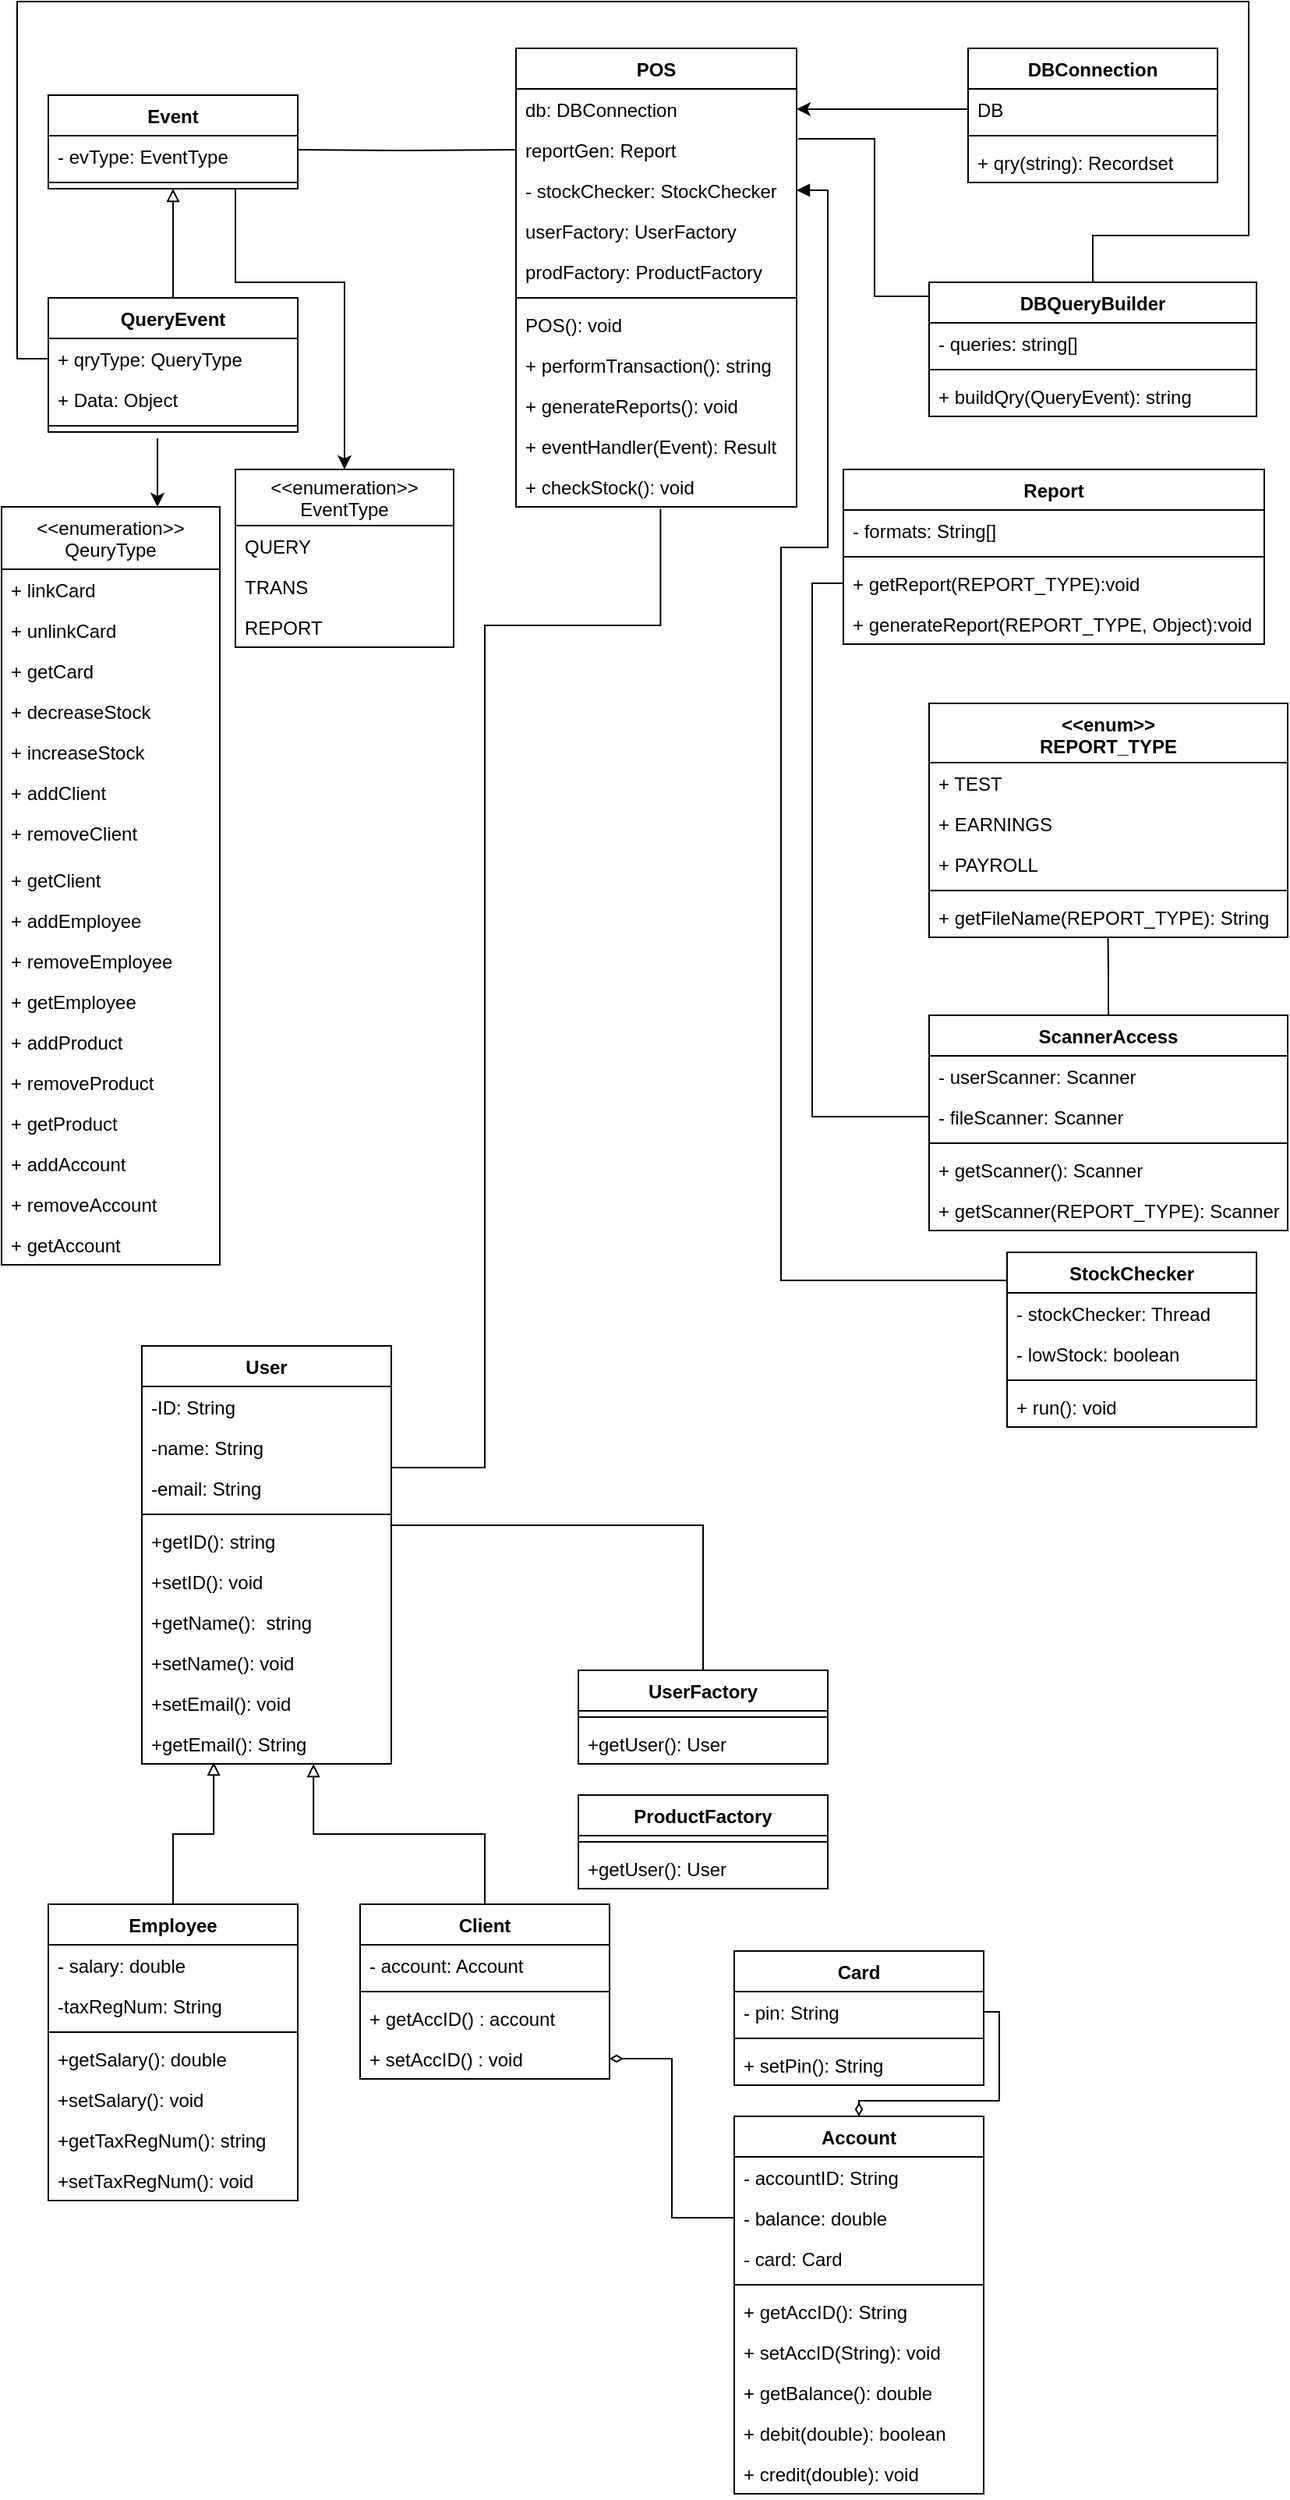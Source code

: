 <mxfile version="14.0.1" type="github">
  <diagram id="GBksMlAY-5Secn5gzqi4" name="Page-1">
    <mxGraphModel dx="1483" dy="829" grid="1" gridSize="10" guides="1" tooltips="1" connect="1" arrows="1" fold="1" page="1" pageScale="1" pageWidth="850" pageHeight="1100" math="0" shadow="0">
      <root>
        <mxCell id="0" />
        <mxCell id="1" parent="0" />
        <mxCell id="dragoRIg23J_lze7mhCq-1" value="DBQueryBuilder" style="swimlane;fontStyle=1;align=center;verticalAlign=top;childLayout=stackLayout;horizontal=1;startSize=26;horizontalStack=0;resizeParent=1;resizeParentMax=0;resizeLast=0;collapsible=1;marginBottom=0;" parent="1" vertex="1">
          <mxGeometry x="615" y="190" width="210" height="86" as="geometry" />
        </mxCell>
        <mxCell id="dragoRIg23J_lze7mhCq-55" value="- queries: string[]" style="text;strokeColor=none;fillColor=none;align=left;verticalAlign=top;spacingLeft=4;spacingRight=4;overflow=hidden;rotatable=0;points=[[0,0.5],[1,0.5]];portConstraint=eastwest;" parent="dragoRIg23J_lze7mhCq-1" vertex="1">
          <mxGeometry y="26" width="210" height="26" as="geometry" />
        </mxCell>
        <mxCell id="dragoRIg23J_lze7mhCq-3" value="" style="line;strokeWidth=1;fillColor=none;align=left;verticalAlign=middle;spacingTop=-1;spacingLeft=3;spacingRight=3;rotatable=0;labelPosition=right;points=[];portConstraint=eastwest;" parent="dragoRIg23J_lze7mhCq-1" vertex="1">
          <mxGeometry y="52" width="210" height="8" as="geometry" />
        </mxCell>
        <mxCell id="dragoRIg23J_lze7mhCq-80" value="+ buildQry(QueryEvent): string" style="text;strokeColor=none;fillColor=none;align=left;verticalAlign=top;spacingLeft=4;spacingRight=4;overflow=hidden;rotatable=0;points=[[0,0.5],[1,0.5]];portConstraint=eastwest;" parent="dragoRIg23J_lze7mhCq-1" vertex="1">
          <mxGeometry y="60" width="210" height="26" as="geometry" />
        </mxCell>
        <mxCell id="dragoRIg23J_lze7mhCq-5" value="Report" style="swimlane;fontStyle=1;align=center;verticalAlign=top;childLayout=stackLayout;horizontal=1;startSize=26;horizontalStack=0;resizeParent=1;resizeParentMax=0;resizeLast=0;collapsible=1;marginBottom=0;" parent="1" vertex="1">
          <mxGeometry x="560" y="310" width="270" height="112" as="geometry" />
        </mxCell>
        <mxCell id="dragoRIg23J_lze7mhCq-6" value="- formats: String[]" style="text;strokeColor=none;fillColor=none;align=left;verticalAlign=top;spacingLeft=4;spacingRight=4;overflow=hidden;rotatable=0;points=[[0,0.5],[1,0.5]];portConstraint=eastwest;" parent="dragoRIg23J_lze7mhCq-5" vertex="1">
          <mxGeometry y="26" width="270" height="26" as="geometry" />
        </mxCell>
        <mxCell id="dragoRIg23J_lze7mhCq-7" value="" style="line;strokeWidth=1;fillColor=none;align=left;verticalAlign=middle;spacingTop=-1;spacingLeft=3;spacingRight=3;rotatable=0;labelPosition=right;points=[];portConstraint=eastwest;" parent="dragoRIg23J_lze7mhCq-5" vertex="1">
          <mxGeometry y="52" width="270" height="8" as="geometry" />
        </mxCell>
        <mxCell id="dragoRIg23J_lze7mhCq-8" value="+ getReport(REPORT_TYPE):void" style="text;strokeColor=none;fillColor=none;align=left;verticalAlign=top;spacingLeft=4;spacingRight=4;overflow=hidden;rotatable=0;points=[[0,0.5],[1,0.5]];portConstraint=eastwest;" parent="dragoRIg23J_lze7mhCq-5" vertex="1">
          <mxGeometry y="60" width="270" height="26" as="geometry" />
        </mxCell>
        <mxCell id="9s3IBS7rGFSOGp9Zt8I4-6" value="+ generateReport(REPORT_TYPE, Object):void " style="text;strokeColor=none;fillColor=none;align=left;verticalAlign=top;spacingLeft=4;spacingRight=4;overflow=hidden;rotatable=0;points=[[0,0.5],[1,0.5]];portConstraint=eastwest;" parent="dragoRIg23J_lze7mhCq-5" vertex="1">
          <mxGeometry y="86" width="270" height="26" as="geometry" />
        </mxCell>
        <mxCell id="dragoRIg23J_lze7mhCq-9" value="POS" style="swimlane;fontStyle=1;align=center;verticalAlign=top;childLayout=stackLayout;horizontal=1;startSize=26;horizontalStack=0;resizeParent=1;resizeParentMax=0;resizeLast=0;collapsible=1;marginBottom=0;" parent="1" vertex="1">
          <mxGeometry x="350" y="40" width="180" height="294" as="geometry" />
        </mxCell>
        <mxCell id="dragoRIg23J_lze7mhCq-2" value="db: DBConnection" style="text;strokeColor=none;fillColor=none;align=left;verticalAlign=top;spacingLeft=4;spacingRight=4;overflow=hidden;rotatable=0;points=[[0,0.5],[1,0.5]];portConstraint=eastwest;" parent="dragoRIg23J_lze7mhCq-9" vertex="1">
          <mxGeometry y="26" width="180" height="26" as="geometry" />
        </mxCell>
        <mxCell id="dragoRIg23J_lze7mhCq-25" value="reportGen: Report" style="text;strokeColor=none;fillColor=none;align=left;verticalAlign=top;spacingLeft=4;spacingRight=4;overflow=hidden;rotatable=0;points=[[0,0.5],[1,0.5]];portConstraint=eastwest;" parent="dragoRIg23J_lze7mhCq-9" vertex="1">
          <mxGeometry y="52" width="180" height="26" as="geometry" />
        </mxCell>
        <mxCell id="dragoRIg23J_lze7mhCq-24" value="- stockChecker: StockChecker" style="text;strokeColor=none;fillColor=none;align=left;verticalAlign=top;spacingLeft=4;spacingRight=4;overflow=hidden;rotatable=0;points=[[0,0.5],[1,0.5]];portConstraint=eastwest;" parent="dragoRIg23J_lze7mhCq-9" vertex="1">
          <mxGeometry y="78" width="180" height="26" as="geometry" />
        </mxCell>
        <mxCell id="dragoRIg23J_lze7mhCq-29" value="userFactory: UserFactory" style="text;strokeColor=none;fillColor=none;align=left;verticalAlign=top;spacingLeft=4;spacingRight=4;overflow=hidden;rotatable=0;points=[[0,0.5],[1,0.5]];portConstraint=eastwest;" parent="dragoRIg23J_lze7mhCq-9" vertex="1">
          <mxGeometry y="104" width="180" height="26" as="geometry" />
        </mxCell>
        <mxCell id="dragoRIg23J_lze7mhCq-30" value="prodFactory: ProductFactory" style="text;strokeColor=none;fillColor=none;align=left;verticalAlign=top;spacingLeft=4;spacingRight=4;overflow=hidden;rotatable=0;points=[[0,0.5],[1,0.5]];portConstraint=eastwest;" parent="dragoRIg23J_lze7mhCq-9" vertex="1">
          <mxGeometry y="130" width="180" height="26" as="geometry" />
        </mxCell>
        <mxCell id="dragoRIg23J_lze7mhCq-11" value="" style="line;strokeWidth=1;fillColor=none;align=left;verticalAlign=middle;spacingTop=-1;spacingLeft=3;spacingRight=3;rotatable=0;labelPosition=right;points=[];portConstraint=eastwest;" parent="dragoRIg23J_lze7mhCq-9" vertex="1">
          <mxGeometry y="156" width="180" height="8" as="geometry" />
        </mxCell>
        <mxCell id="dragoRIg23J_lze7mhCq-4" value="POS(): void" style="text;strokeColor=none;fillColor=none;align=left;verticalAlign=top;spacingLeft=4;spacingRight=4;overflow=hidden;rotatable=0;points=[[0,0.5],[1,0.5]];portConstraint=eastwest;" parent="dragoRIg23J_lze7mhCq-9" vertex="1">
          <mxGeometry y="164" width="180" height="26" as="geometry" />
        </mxCell>
        <mxCell id="dragoRIg23J_lze7mhCq-45" value="+ performTransaction(): string" style="text;strokeColor=none;fillColor=none;align=left;verticalAlign=top;spacingLeft=4;spacingRight=4;overflow=hidden;rotatable=0;points=[[0,0.5],[1,0.5]];portConstraint=eastwest;" parent="dragoRIg23J_lze7mhCq-9" vertex="1">
          <mxGeometry y="190" width="180" height="26" as="geometry" />
        </mxCell>
        <mxCell id="dragoRIg23J_lze7mhCq-28" value="+ generateReports(): void" style="text;strokeColor=none;fillColor=none;align=left;verticalAlign=top;spacingLeft=4;spacingRight=4;overflow=hidden;rotatable=0;points=[[0,0.5],[1,0.5]];portConstraint=eastwest;" parent="dragoRIg23J_lze7mhCq-9" vertex="1">
          <mxGeometry y="216" width="180" height="26" as="geometry" />
        </mxCell>
        <mxCell id="dragoRIg23J_lze7mhCq-12" value="+ eventHandler(Event): Result" style="text;strokeColor=none;fillColor=none;align=left;verticalAlign=top;spacingLeft=4;spacingRight=4;overflow=hidden;rotatable=0;points=[[0,0.5],[1,0.5]];portConstraint=eastwest;" parent="dragoRIg23J_lze7mhCq-9" vertex="1">
          <mxGeometry y="242" width="180" height="26" as="geometry" />
        </mxCell>
        <mxCell id="dragoRIg23J_lze7mhCq-31" value="+ checkStock(): void" style="text;strokeColor=none;fillColor=none;align=left;verticalAlign=top;spacingLeft=4;spacingRight=4;overflow=hidden;rotatable=0;points=[[0,0.5],[1,0.5]];portConstraint=eastwest;" parent="dragoRIg23J_lze7mhCq-9" vertex="1">
          <mxGeometry y="268" width="180" height="26" as="geometry" />
        </mxCell>
        <mxCell id="dragoRIg23J_lze7mhCq-13" value="DBConnection" style="swimlane;fontStyle=1;align=center;verticalAlign=top;childLayout=stackLayout;horizontal=1;startSize=26;horizontalStack=0;resizeParent=1;resizeParentMax=0;resizeLast=0;collapsible=1;marginBottom=0;" parent="1" vertex="1">
          <mxGeometry x="640" y="40" width="160" height="86" as="geometry" />
        </mxCell>
        <mxCell id="dragoRIg23J_lze7mhCq-14" value="DB" style="text;strokeColor=none;fillColor=none;align=left;verticalAlign=top;spacingLeft=4;spacingRight=4;overflow=hidden;rotatable=0;points=[[0,0.5],[1,0.5]];portConstraint=eastwest;" parent="dragoRIg23J_lze7mhCq-13" vertex="1">
          <mxGeometry y="26" width="160" height="26" as="geometry" />
        </mxCell>
        <mxCell id="dragoRIg23J_lze7mhCq-15" value="" style="line;strokeWidth=1;fillColor=none;align=left;verticalAlign=middle;spacingTop=-1;spacingLeft=3;spacingRight=3;rotatable=0;labelPosition=right;points=[];portConstraint=eastwest;" parent="dragoRIg23J_lze7mhCq-13" vertex="1">
          <mxGeometry y="52" width="160" height="8" as="geometry" />
        </mxCell>
        <mxCell id="dragoRIg23J_lze7mhCq-16" value="+ qry(string): Recordset" style="text;strokeColor=none;fillColor=none;align=left;verticalAlign=top;spacingLeft=4;spacingRight=4;overflow=hidden;rotatable=0;points=[[0,0.5],[1,0.5]];portConstraint=eastwest;" parent="dragoRIg23J_lze7mhCq-13" vertex="1">
          <mxGeometry y="60" width="160" height="26" as="geometry" />
        </mxCell>
        <mxCell id="dragoRIg23J_lze7mhCq-17" value="Event" style="swimlane;fontStyle=1;align=center;verticalAlign=top;childLayout=stackLayout;horizontal=1;startSize=26;horizontalStack=0;resizeParent=1;resizeParentMax=0;resizeLast=0;collapsible=1;marginBottom=0;" parent="1" vertex="1">
          <mxGeometry x="50" y="70" width="160" height="60" as="geometry" />
        </mxCell>
        <mxCell id="dragoRIg23J_lze7mhCq-18" value="- evType: EventType" style="text;strokeColor=none;fillColor=none;align=left;verticalAlign=top;spacingLeft=4;spacingRight=4;overflow=hidden;rotatable=0;points=[[0,0.5],[1,0.5]];portConstraint=eastwest;" parent="dragoRIg23J_lze7mhCq-17" vertex="1">
          <mxGeometry y="26" width="160" height="26" as="geometry" />
        </mxCell>
        <mxCell id="dragoRIg23J_lze7mhCq-19" value="" style="line;strokeWidth=1;fillColor=none;align=left;verticalAlign=middle;spacingTop=-1;spacingLeft=3;spacingRight=3;rotatable=0;labelPosition=right;points=[];portConstraint=eastwest;" parent="dragoRIg23J_lze7mhCq-17" vertex="1">
          <mxGeometry y="52" width="160" height="8" as="geometry" />
        </mxCell>
        <mxCell id="eRvYZEUhDGCyaUxl-HWQ-7" style="edgeStyle=orthogonalEdgeStyle;rounded=0;orthogonalLoop=1;jettySize=auto;html=1;exitX=0.5;exitY=0;exitDx=0;exitDy=0;endArrow=none;endFill=0;startArrow=classic;startFill=1;" parent="1" edge="1">
          <mxGeometry relative="1" as="geometry">
            <mxPoint x="120" y="290" as="targetPoint" />
            <mxPoint x="120.0" y="334" as="sourcePoint" />
          </mxGeometry>
        </mxCell>
        <mxCell id="dragoRIg23J_lze7mhCq-60" value="&lt;&lt;enumeration&gt;&gt;&#xa;QeuryType" style="swimlane;fontStyle=0;childLayout=stackLayout;horizontal=1;startSize=40;fillColor=none;horizontalStack=0;resizeParent=1;resizeParentMax=0;resizeLast=0;collapsible=1;marginBottom=0;" parent="1" vertex="1">
          <mxGeometry x="20" y="334" width="140" height="486" as="geometry" />
        </mxCell>
        <mxCell id="dragoRIg23J_lze7mhCq-42" value="+ linkCard" style="text;strokeColor=none;fillColor=none;align=left;verticalAlign=top;spacingLeft=4;spacingRight=4;overflow=hidden;rotatable=0;points=[[0,0.5],[1,0.5]];portConstraint=eastwest;" parent="dragoRIg23J_lze7mhCq-60" vertex="1">
          <mxGeometry y="40" width="140" height="26" as="geometry" />
        </mxCell>
        <mxCell id="dragoRIg23J_lze7mhCq-43" value="+ unlinkCard" style="text;strokeColor=none;fillColor=none;align=left;verticalAlign=top;spacingLeft=4;spacingRight=4;overflow=hidden;rotatable=0;points=[[0,0.5],[1,0.5]];portConstraint=eastwest;" parent="dragoRIg23J_lze7mhCq-60" vertex="1">
          <mxGeometry y="66" width="140" height="26" as="geometry" />
        </mxCell>
        <mxCell id="dragoRIg23J_lze7mhCq-44" value="+ getCard" style="text;strokeColor=none;fillColor=none;align=left;verticalAlign=top;spacingLeft=4;spacingRight=4;overflow=hidden;rotatable=0;points=[[0,0.5],[1,0.5]];portConstraint=eastwest;" parent="dragoRIg23J_lze7mhCq-60" vertex="1">
          <mxGeometry y="92" width="140" height="26" as="geometry" />
        </mxCell>
        <mxCell id="dragoRIg23J_lze7mhCq-46" value="+ decreaseStock" style="text;strokeColor=none;fillColor=none;align=left;verticalAlign=top;spacingLeft=4;spacingRight=4;overflow=hidden;rotatable=0;points=[[0,0.5],[1,0.5]];portConstraint=eastwest;" parent="dragoRIg23J_lze7mhCq-60" vertex="1">
          <mxGeometry y="118" width="140" height="26" as="geometry" />
        </mxCell>
        <mxCell id="dragoRIg23J_lze7mhCq-47" value="+ increaseStock" style="text;strokeColor=none;fillColor=none;align=left;verticalAlign=top;spacingLeft=4;spacingRight=4;overflow=hidden;rotatable=0;points=[[0,0.5],[1,0.5]];portConstraint=eastwest;" parent="dragoRIg23J_lze7mhCq-60" vertex="1">
          <mxGeometry y="144" width="140" height="26" as="geometry" />
        </mxCell>
        <mxCell id="dragoRIg23J_lze7mhCq-26" value="+ addClient" style="text;strokeColor=none;fillColor=none;align=left;verticalAlign=top;spacingLeft=4;spacingRight=4;overflow=hidden;rotatable=0;points=[[0,0.5],[1,0.5]];portConstraint=eastwest;" parent="dragoRIg23J_lze7mhCq-60" vertex="1">
          <mxGeometry y="170" width="140" height="26" as="geometry" />
        </mxCell>
        <mxCell id="dragoRIg23J_lze7mhCq-27" value="+ removeClient" style="text;strokeColor=none;fillColor=none;align=left;verticalAlign=top;spacingLeft=4;spacingRight=4;overflow=hidden;rotatable=0;points=[[0,0.5],[1,0.5]];portConstraint=eastwest;" parent="dragoRIg23J_lze7mhCq-60" vertex="1">
          <mxGeometry y="196" width="140" height="30" as="geometry" />
        </mxCell>
        <mxCell id="dragoRIg23J_lze7mhCq-33" value="+ getClient" style="text;strokeColor=none;fillColor=none;align=left;verticalAlign=top;spacingLeft=4;spacingRight=4;overflow=hidden;rotatable=0;points=[[0,0.5],[1,0.5]];portConstraint=eastwest;" parent="dragoRIg23J_lze7mhCq-60" vertex="1">
          <mxGeometry y="226" width="140" height="26" as="geometry" />
        </mxCell>
        <mxCell id="dragoRIg23J_lze7mhCq-32" value="+ addEmployee" style="text;strokeColor=none;fillColor=none;align=left;verticalAlign=top;spacingLeft=4;spacingRight=4;overflow=hidden;rotatable=0;points=[[0,0.5],[1,0.5]];portConstraint=eastwest;" parent="dragoRIg23J_lze7mhCq-60" vertex="1">
          <mxGeometry y="252" width="140" height="26" as="geometry" />
        </mxCell>
        <mxCell id="dragoRIg23J_lze7mhCq-34" value="+ removeEmployee" style="text;strokeColor=none;fillColor=none;align=left;verticalAlign=top;spacingLeft=4;spacingRight=4;overflow=hidden;rotatable=0;points=[[0,0.5],[1,0.5]];portConstraint=eastwest;" parent="dragoRIg23J_lze7mhCq-60" vertex="1">
          <mxGeometry y="278" width="140" height="26" as="geometry" />
        </mxCell>
        <mxCell id="dragoRIg23J_lze7mhCq-35" value="+ getEmployee" style="text;strokeColor=none;fillColor=none;align=left;verticalAlign=top;spacingLeft=4;spacingRight=4;overflow=hidden;rotatable=0;points=[[0,0.5],[1,0.5]];portConstraint=eastwest;" parent="dragoRIg23J_lze7mhCq-60" vertex="1">
          <mxGeometry y="304" width="140" height="26" as="geometry" />
        </mxCell>
        <mxCell id="dragoRIg23J_lze7mhCq-38" value="+ addProduct" style="text;strokeColor=none;fillColor=none;align=left;verticalAlign=top;spacingLeft=4;spacingRight=4;overflow=hidden;rotatable=0;points=[[0,0.5],[1,0.5]];portConstraint=eastwest;" parent="dragoRIg23J_lze7mhCq-60" vertex="1">
          <mxGeometry y="330" width="140" height="26" as="geometry" />
        </mxCell>
        <mxCell id="dragoRIg23J_lze7mhCq-36" value="+ removeProduct" style="text;strokeColor=none;fillColor=none;align=left;verticalAlign=top;spacingLeft=4;spacingRight=4;overflow=hidden;rotatable=0;points=[[0,0.5],[1,0.5]];portConstraint=eastwest;" parent="dragoRIg23J_lze7mhCq-60" vertex="1">
          <mxGeometry y="356" width="140" height="26" as="geometry" />
        </mxCell>
        <mxCell id="dragoRIg23J_lze7mhCq-37" value="+ getProduct" style="text;strokeColor=none;fillColor=none;align=left;verticalAlign=top;spacingLeft=4;spacingRight=4;overflow=hidden;rotatable=0;points=[[0,0.5],[1,0.5]];portConstraint=eastwest;" parent="dragoRIg23J_lze7mhCq-60" vertex="1">
          <mxGeometry y="382" width="140" height="26" as="geometry" />
        </mxCell>
        <mxCell id="dragoRIg23J_lze7mhCq-39" value="+ addAccount" style="text;strokeColor=none;fillColor=none;align=left;verticalAlign=top;spacingLeft=4;spacingRight=4;overflow=hidden;rotatable=0;points=[[0,0.5],[1,0.5]];portConstraint=eastwest;" parent="dragoRIg23J_lze7mhCq-60" vertex="1">
          <mxGeometry y="408" width="140" height="26" as="geometry" />
        </mxCell>
        <mxCell id="dragoRIg23J_lze7mhCq-40" value="+ removeAccount" style="text;strokeColor=none;fillColor=none;align=left;verticalAlign=top;spacingLeft=4;spacingRight=4;overflow=hidden;rotatable=0;points=[[0,0.5],[1,0.5]];portConstraint=eastwest;" parent="dragoRIg23J_lze7mhCq-60" vertex="1">
          <mxGeometry y="434" width="140" height="26" as="geometry" />
        </mxCell>
        <mxCell id="dragoRIg23J_lze7mhCq-41" value="+ getAccount" style="text;strokeColor=none;fillColor=none;align=left;verticalAlign=top;spacingLeft=4;spacingRight=4;overflow=hidden;rotatable=0;points=[[0,0.5],[1,0.5]];portConstraint=eastwest;" parent="dragoRIg23J_lze7mhCq-60" vertex="1">
          <mxGeometry y="460" width="140" height="26" as="geometry" />
        </mxCell>
        <mxCell id="eRvYZEUhDGCyaUxl-HWQ-6" style="edgeStyle=orthogonalEdgeStyle;rounded=0;orthogonalLoop=1;jettySize=auto;html=1;exitX=0.5;exitY=0;exitDx=0;exitDy=0;entryX=0.75;entryY=1;entryDx=0;entryDy=0;endArrow=none;endFill=0;startArrow=classic;startFill=1;" parent="1" source="dragoRIg23J_lze7mhCq-64" target="dragoRIg23J_lze7mhCq-17" edge="1">
          <mxGeometry relative="1" as="geometry">
            <Array as="points">
              <mxPoint x="240" y="190" />
              <mxPoint x="170" y="190" />
            </Array>
          </mxGeometry>
        </mxCell>
        <mxCell id="dragoRIg23J_lze7mhCq-64" value="&lt;&lt;enumeration&gt;&gt;&#xa;EventType" style="swimlane;fontStyle=0;childLayout=stackLayout;horizontal=1;startSize=36;fillColor=none;horizontalStack=0;resizeParent=1;resizeParentMax=0;resizeLast=0;collapsible=1;marginBottom=0;" parent="1" vertex="1">
          <mxGeometry x="170" y="310" width="140" height="114" as="geometry" />
        </mxCell>
        <mxCell id="dragoRIg23J_lze7mhCq-65" value="QUERY" style="text;strokeColor=none;fillColor=none;align=left;verticalAlign=top;spacingLeft=4;spacingRight=4;overflow=hidden;rotatable=0;points=[[0,0.5],[1,0.5]];portConstraint=eastwest;" parent="dragoRIg23J_lze7mhCq-64" vertex="1">
          <mxGeometry y="36" width="140" height="26" as="geometry" />
        </mxCell>
        <mxCell id="dragoRIg23J_lze7mhCq-66" value="TRANS" style="text;strokeColor=none;fillColor=none;align=left;verticalAlign=top;spacingLeft=4;spacingRight=4;overflow=hidden;rotatable=0;points=[[0,0.5],[1,0.5]];portConstraint=eastwest;" parent="dragoRIg23J_lze7mhCq-64" vertex="1">
          <mxGeometry y="62" width="140" height="26" as="geometry" />
        </mxCell>
        <mxCell id="eRvYZEUhDGCyaUxl-HWQ-1" value="REPORT" style="text;strokeColor=none;fillColor=none;align=left;verticalAlign=top;spacingLeft=4;spacingRight=4;overflow=hidden;rotatable=0;points=[[0,0.5],[1,0.5]];portConstraint=eastwest;" parent="dragoRIg23J_lze7mhCq-64" vertex="1">
          <mxGeometry y="88" width="140" height="26" as="geometry" />
        </mxCell>
        <mxCell id="eRvYZEUhDGCyaUxl-HWQ-4" style="edgeStyle=orthogonalEdgeStyle;rounded=0;orthogonalLoop=1;jettySize=auto;html=1;exitX=0.5;exitY=0;exitDx=0;exitDy=0;entryX=0.5;entryY=1;entryDx=0;entryDy=0;endArrow=block;endFill=0;" parent="1" source="dragoRIg23J_lze7mhCq-72" target="dragoRIg23J_lze7mhCq-17" edge="1">
          <mxGeometry relative="1" as="geometry" />
        </mxCell>
        <mxCell id="dragoRIg23J_lze7mhCq-72" value="QueryEvent" style="swimlane;fontStyle=1;align=center;verticalAlign=top;childLayout=stackLayout;horizontal=1;startSize=26;horizontalStack=0;resizeParent=1;resizeParentMax=0;resizeLast=0;collapsible=1;marginBottom=0;" parent="1" vertex="1">
          <mxGeometry x="50" y="200" width="160" height="86" as="geometry" />
        </mxCell>
        <mxCell id="dragoRIg23J_lze7mhCq-76" value="+ qryType: QueryType" style="text;strokeColor=none;fillColor=none;align=left;verticalAlign=top;spacingLeft=4;spacingRight=4;overflow=hidden;rotatable=0;points=[[0,0.5],[1,0.5]];portConstraint=eastwest;" parent="dragoRIg23J_lze7mhCq-72" vertex="1">
          <mxGeometry y="26" width="160" height="26" as="geometry" />
        </mxCell>
        <mxCell id="dragoRIg23J_lze7mhCq-73" value="+ Data: Object" style="text;strokeColor=none;fillColor=none;align=left;verticalAlign=top;spacingLeft=4;spacingRight=4;overflow=hidden;rotatable=0;points=[[0,0.5],[1,0.5]];portConstraint=eastwest;" parent="dragoRIg23J_lze7mhCq-72" vertex="1">
          <mxGeometry y="52" width="160" height="26" as="geometry" />
        </mxCell>
        <mxCell id="dragoRIg23J_lze7mhCq-74" value="" style="line;strokeWidth=1;fillColor=none;align=left;verticalAlign=middle;spacingTop=-1;spacingLeft=3;spacingRight=3;rotatable=0;labelPosition=right;points=[];portConstraint=eastwest;" parent="dragoRIg23J_lze7mhCq-72" vertex="1">
          <mxGeometry y="78" width="160" height="8" as="geometry" />
        </mxCell>
        <mxCell id="eRvYZEUhDGCyaUxl-HWQ-2" style="edgeStyle=orthogonalEdgeStyle;rounded=0;orthogonalLoop=1;jettySize=auto;html=1;exitX=0;exitY=0.5;exitDx=0;exitDy=0;entryX=1;entryY=0.5;entryDx=0;entryDy=0;" parent="1" source="dragoRIg23J_lze7mhCq-14" target="dragoRIg23J_lze7mhCq-2" edge="1">
          <mxGeometry relative="1" as="geometry" />
        </mxCell>
        <mxCell id="eRvYZEUhDGCyaUxl-HWQ-3" style="edgeStyle=orthogonalEdgeStyle;rounded=0;orthogonalLoop=1;jettySize=auto;html=1;exitX=0;exitY=0.5;exitDx=0;exitDy=0;entryX=1.006;entryY=0.231;entryDx=0;entryDy=0;entryPerimeter=0;endArrow=none;endFill=0;" parent="1" source="dragoRIg23J_lze7mhCq-55" target="dragoRIg23J_lze7mhCq-25" edge="1">
          <mxGeometry relative="1" as="geometry">
            <mxPoint x="532" y="98" as="targetPoint" />
            <Array as="points">
              <mxPoint x="580" y="199" />
              <mxPoint x="580" y="98" />
            </Array>
          </mxGeometry>
        </mxCell>
        <mxCell id="eRvYZEUhDGCyaUxl-HWQ-5" style="edgeStyle=orthogonalEdgeStyle;rounded=0;orthogonalLoop=1;jettySize=auto;html=1;entryX=0;entryY=0.5;entryDx=0;entryDy=0;endArrow=none;endFill=0;" parent="1" target="dragoRIg23J_lze7mhCq-25" edge="1">
          <mxGeometry relative="1" as="geometry">
            <mxPoint x="210" y="105" as="sourcePoint" />
          </mxGeometry>
        </mxCell>
        <mxCell id="eRvYZEUhDGCyaUxl-HWQ-8" style="edgeStyle=orthogonalEdgeStyle;rounded=0;orthogonalLoop=1;jettySize=auto;html=1;exitX=0;exitY=0.5;exitDx=0;exitDy=0;entryX=0.5;entryY=0;entryDx=0;entryDy=0;endArrow=none;endFill=0;" parent="1" source="dragoRIg23J_lze7mhCq-76" target="dragoRIg23J_lze7mhCq-1" edge="1">
          <mxGeometry relative="1" as="geometry">
            <Array as="points">
              <mxPoint x="30" y="239" />
              <mxPoint x="30" y="10" />
              <mxPoint x="820" y="10" />
              <mxPoint x="820" y="160" />
            </Array>
          </mxGeometry>
        </mxCell>
        <mxCell id="ZZkKRkWg6rz-ZZ0epJi6-1" value="Card" style="swimlane;fontStyle=1;align=center;verticalAlign=top;childLayout=stackLayout;horizontal=1;startSize=26;horizontalStack=0;resizeParent=1;resizeParentMax=0;resizeLast=0;collapsible=1;marginBottom=0;" parent="1" vertex="1">
          <mxGeometry x="490" y="1260" width="160" height="86" as="geometry" />
        </mxCell>
        <mxCell id="ZZkKRkWg6rz-ZZ0epJi6-2" value="- pin: String" style="text;strokeColor=none;fillColor=none;align=left;verticalAlign=top;spacingLeft=4;spacingRight=4;overflow=hidden;rotatable=0;points=[[0,0.5],[1,0.5]];portConstraint=eastwest;" parent="ZZkKRkWg6rz-ZZ0epJi6-1" vertex="1">
          <mxGeometry y="26" width="160" height="26" as="geometry" />
        </mxCell>
        <mxCell id="ZZkKRkWg6rz-ZZ0epJi6-3" value="" style="line;strokeWidth=1;fillColor=none;align=left;verticalAlign=middle;spacingTop=-1;spacingLeft=3;spacingRight=3;rotatable=0;labelPosition=right;points=[];portConstraint=eastwest;" parent="ZZkKRkWg6rz-ZZ0epJi6-1" vertex="1">
          <mxGeometry y="52" width="160" height="8" as="geometry" />
        </mxCell>
        <mxCell id="ZZkKRkWg6rz-ZZ0epJi6-4" value="+ setPin(): String" style="text;strokeColor=none;fillColor=none;align=left;verticalAlign=top;spacingLeft=4;spacingRight=4;overflow=hidden;rotatable=0;points=[[0,0.5],[1,0.5]];portConstraint=eastwest;" parent="ZZkKRkWg6rz-ZZ0epJi6-1" vertex="1">
          <mxGeometry y="60" width="160" height="26" as="geometry" />
        </mxCell>
        <mxCell id="ZZkKRkWg6rz-ZZ0epJi6-5" value="Account" style="swimlane;fontStyle=1;align=center;verticalAlign=top;childLayout=stackLayout;horizontal=1;startSize=26;horizontalStack=0;resizeParent=1;resizeParentMax=0;resizeLast=0;collapsible=1;marginBottom=0;" parent="1" vertex="1">
          <mxGeometry x="490" y="1366" width="160" height="242" as="geometry" />
        </mxCell>
        <mxCell id="ZZkKRkWg6rz-ZZ0epJi6-6" value="- accountID: String" style="text;strokeColor=none;fillColor=none;align=left;verticalAlign=top;spacingLeft=4;spacingRight=4;overflow=hidden;rotatable=0;points=[[0,0.5],[1,0.5]];portConstraint=eastwest;" parent="ZZkKRkWg6rz-ZZ0epJi6-5" vertex="1">
          <mxGeometry y="26" width="160" height="26" as="geometry" />
        </mxCell>
        <mxCell id="ZZkKRkWg6rz-ZZ0epJi6-9" value="- balance: double" style="text;strokeColor=none;fillColor=none;align=left;verticalAlign=top;spacingLeft=4;spacingRight=4;overflow=hidden;rotatable=0;points=[[0,0.5],[1,0.5]];portConstraint=eastwest;" parent="ZZkKRkWg6rz-ZZ0epJi6-5" vertex="1">
          <mxGeometry y="52" width="160" height="26" as="geometry" />
        </mxCell>
        <mxCell id="ZZkKRkWg6rz-ZZ0epJi6-14" value="- card: Card" style="text;strokeColor=none;fillColor=none;align=left;verticalAlign=top;spacingLeft=4;spacingRight=4;overflow=hidden;rotatable=0;points=[[0,0.5],[1,0.5]];portConstraint=eastwest;" parent="ZZkKRkWg6rz-ZZ0epJi6-5" vertex="1">
          <mxGeometry y="78" width="160" height="26" as="geometry" />
        </mxCell>
        <mxCell id="ZZkKRkWg6rz-ZZ0epJi6-7" value="" style="line;strokeWidth=1;fillColor=none;align=left;verticalAlign=middle;spacingTop=-1;spacingLeft=3;spacingRight=3;rotatable=0;labelPosition=right;points=[];portConstraint=eastwest;" parent="ZZkKRkWg6rz-ZZ0epJi6-5" vertex="1">
          <mxGeometry y="104" width="160" height="8" as="geometry" />
        </mxCell>
        <mxCell id="ZZkKRkWg6rz-ZZ0epJi6-8" value="+ getAccID(): String" style="text;strokeColor=none;fillColor=none;align=left;verticalAlign=top;spacingLeft=4;spacingRight=4;overflow=hidden;rotatable=0;points=[[0,0.5],[1,0.5]];portConstraint=eastwest;" parent="ZZkKRkWg6rz-ZZ0epJi6-5" vertex="1">
          <mxGeometry y="112" width="160" height="26" as="geometry" />
        </mxCell>
        <mxCell id="ZZkKRkWg6rz-ZZ0epJi6-10" value="+ setAccID(String): void" style="text;strokeColor=none;fillColor=none;align=left;verticalAlign=top;spacingLeft=4;spacingRight=4;overflow=hidden;rotatable=0;points=[[0,0.5],[1,0.5]];portConstraint=eastwest;" parent="ZZkKRkWg6rz-ZZ0epJi6-5" vertex="1">
          <mxGeometry y="138" width="160" height="26" as="geometry" />
        </mxCell>
        <mxCell id="ZZkKRkWg6rz-ZZ0epJi6-11" value="+ getBalance(): double" style="text;strokeColor=none;fillColor=none;align=left;verticalAlign=top;spacingLeft=4;spacingRight=4;overflow=hidden;rotatable=0;points=[[0,0.5],[1,0.5]];portConstraint=eastwest;" parent="ZZkKRkWg6rz-ZZ0epJi6-5" vertex="1">
          <mxGeometry y="164" width="160" height="26" as="geometry" />
        </mxCell>
        <mxCell id="ZZkKRkWg6rz-ZZ0epJi6-12" value="+ debit(double): boolean" style="text;strokeColor=none;fillColor=none;align=left;verticalAlign=top;spacingLeft=4;spacingRight=4;overflow=hidden;rotatable=0;points=[[0,0.5],[1,0.5]];portConstraint=eastwest;" parent="ZZkKRkWg6rz-ZZ0epJi6-5" vertex="1">
          <mxGeometry y="190" width="160" height="26" as="geometry" />
        </mxCell>
        <mxCell id="ZZkKRkWg6rz-ZZ0epJi6-13" value="+ credit(double): void" style="text;strokeColor=none;fillColor=none;align=left;verticalAlign=top;spacingLeft=4;spacingRight=4;overflow=hidden;rotatable=0;points=[[0,0.5],[1,0.5]];portConstraint=eastwest;" parent="ZZkKRkWg6rz-ZZ0epJi6-5" vertex="1">
          <mxGeometry y="216" width="160" height="26" as="geometry" />
        </mxCell>
        <mxCell id="9s3IBS7rGFSOGp9Zt8I4-7" style="edgeStyle=orthogonalEdgeStyle;rounded=0;orthogonalLoop=1;jettySize=auto;html=1;exitX=0.5;exitY=0;exitDx=0;exitDy=0;startArrow=none;startFill=0;endArrow=none;endFill=0;entryX=0.499;entryY=1.013;entryDx=0;entryDy=0;entryPerimeter=0;" parent="1" source="ZZkKRkWg6rz-ZZ0epJi6-15" target="ZZkKRkWg6rz-ZZ0epJi6-23" edge="1">
          <mxGeometry relative="1" as="geometry">
            <mxPoint x="728" y="611" as="targetPoint" />
          </mxGeometry>
        </mxCell>
        <mxCell id="ZZkKRkWg6rz-ZZ0epJi6-15" value="ScannerAccess" style="swimlane;fontStyle=1;align=center;verticalAlign=top;childLayout=stackLayout;horizontal=1;startSize=26;horizontalStack=0;resizeParent=1;resizeParentMax=0;resizeLast=0;collapsible=1;marginBottom=0;" parent="1" vertex="1">
          <mxGeometry x="615" y="660" width="230" height="138" as="geometry" />
        </mxCell>
        <mxCell id="ZZkKRkWg6rz-ZZ0epJi6-16" value="- userScanner: Scanner" style="text;strokeColor=none;fillColor=none;align=left;verticalAlign=top;spacingLeft=4;spacingRight=4;overflow=hidden;rotatable=0;points=[[0,0.5],[1,0.5]];portConstraint=eastwest;" parent="ZZkKRkWg6rz-ZZ0epJi6-15" vertex="1">
          <mxGeometry y="26" width="230" height="26" as="geometry" />
        </mxCell>
        <mxCell id="ZZkKRkWg6rz-ZZ0epJi6-24" value="- fileScanner: Scanner" style="text;strokeColor=none;fillColor=none;align=left;verticalAlign=top;spacingLeft=4;spacingRight=4;overflow=hidden;rotatable=0;points=[[0,0.5],[1,0.5]];portConstraint=eastwest;" parent="ZZkKRkWg6rz-ZZ0epJi6-15" vertex="1">
          <mxGeometry y="52" width="230" height="26" as="geometry" />
        </mxCell>
        <mxCell id="ZZkKRkWg6rz-ZZ0epJi6-17" value="" style="line;strokeWidth=1;fillColor=none;align=left;verticalAlign=middle;spacingTop=-1;spacingLeft=3;spacingRight=3;rotatable=0;labelPosition=right;points=[];portConstraint=eastwest;" parent="ZZkKRkWg6rz-ZZ0epJi6-15" vertex="1">
          <mxGeometry y="78" width="230" height="8" as="geometry" />
        </mxCell>
        <mxCell id="ZZkKRkWg6rz-ZZ0epJi6-18" value="+ getScanner(): Scanner" style="text;strokeColor=none;fillColor=none;align=left;verticalAlign=top;spacingLeft=4;spacingRight=4;overflow=hidden;rotatable=0;points=[[0,0.5],[1,0.5]];portConstraint=eastwest;" parent="ZZkKRkWg6rz-ZZ0epJi6-15" vertex="1">
          <mxGeometry y="86" width="230" height="26" as="geometry" />
        </mxCell>
        <mxCell id="ZZkKRkWg6rz-ZZ0epJi6-19" value="+ getScanner(REPORT_TYPE): Scanner" style="text;strokeColor=none;fillColor=none;align=left;verticalAlign=top;spacingLeft=4;spacingRight=4;overflow=hidden;rotatable=0;points=[[0,0.5],[1,0.5]];portConstraint=eastwest;" parent="ZZkKRkWg6rz-ZZ0epJi6-15" vertex="1">
          <mxGeometry y="112" width="230" height="26" as="geometry" />
        </mxCell>
        <mxCell id="ZZkKRkWg6rz-ZZ0epJi6-20" value="&lt;&lt;enum&gt;&gt;&#xa;REPORT_TYPE" style="swimlane;fontStyle=1;align=center;verticalAlign=top;childLayout=stackLayout;horizontal=1;startSize=38;horizontalStack=0;resizeParent=1;resizeParentMax=0;resizeLast=0;collapsible=1;marginBottom=0;" parent="1" vertex="1">
          <mxGeometry x="615" y="460" width="230" height="150" as="geometry" />
        </mxCell>
        <mxCell id="ZZkKRkWg6rz-ZZ0epJi6-21" value="+ TEST" style="text;strokeColor=none;fillColor=none;align=left;verticalAlign=top;spacingLeft=4;spacingRight=4;overflow=hidden;rotatable=0;points=[[0,0.5],[1,0.5]];portConstraint=eastwest;" parent="ZZkKRkWg6rz-ZZ0epJi6-20" vertex="1">
          <mxGeometry y="38" width="230" height="26" as="geometry" />
        </mxCell>
        <mxCell id="ZZkKRkWg6rz-ZZ0epJi6-25" value="+ EARNINGS" style="text;strokeColor=none;fillColor=none;align=left;verticalAlign=top;spacingLeft=4;spacingRight=4;overflow=hidden;rotatable=0;points=[[0,0.5],[1,0.5]];portConstraint=eastwest;" parent="ZZkKRkWg6rz-ZZ0epJi6-20" vertex="1">
          <mxGeometry y="64" width="230" height="26" as="geometry" />
        </mxCell>
        <mxCell id="ZZkKRkWg6rz-ZZ0epJi6-26" value="+ PAYROLL&#xa;" style="text;strokeColor=none;fillColor=none;align=left;verticalAlign=top;spacingLeft=4;spacingRight=4;overflow=hidden;rotatable=0;points=[[0,0.5],[1,0.5]];portConstraint=eastwest;" parent="ZZkKRkWg6rz-ZZ0epJi6-20" vertex="1">
          <mxGeometry y="90" width="230" height="26" as="geometry" />
        </mxCell>
        <mxCell id="ZZkKRkWg6rz-ZZ0epJi6-22" value="" style="line;strokeWidth=1;fillColor=none;align=left;verticalAlign=middle;spacingTop=-1;spacingLeft=3;spacingRight=3;rotatable=0;labelPosition=right;points=[];portConstraint=eastwest;" parent="ZZkKRkWg6rz-ZZ0epJi6-20" vertex="1">
          <mxGeometry y="116" width="230" height="8" as="geometry" />
        </mxCell>
        <mxCell id="ZZkKRkWg6rz-ZZ0epJi6-23" value="+ getFileName(REPORT_TYPE): String" style="text;strokeColor=none;fillColor=none;align=left;verticalAlign=top;spacingLeft=4;spacingRight=4;overflow=hidden;rotatable=0;points=[[0,0.5],[1,0.5]];portConstraint=eastwest;" parent="ZZkKRkWg6rz-ZZ0epJi6-20" vertex="1">
          <mxGeometry y="124" width="230" height="26" as="geometry" />
        </mxCell>
        <mxCell id="9s3IBS7rGFSOGp9Zt8I4-1" style="edgeStyle=orthogonalEdgeStyle;rounded=0;orthogonalLoop=1;jettySize=auto;html=1;exitX=1;exitY=0.5;exitDx=0;exitDy=0;entryX=0.5;entryY=0;entryDx=0;entryDy=0;endArrow=diamondThin;endFill=0;startArrow=none;startFill=0;" parent="1" source="ZZkKRkWg6rz-ZZ0epJi6-2" target="ZZkKRkWg6rz-ZZ0epJi6-5" edge="1">
          <mxGeometry relative="1" as="geometry">
            <Array as="points">
              <mxPoint x="660" y="1299" />
              <mxPoint x="660" y="1356" />
              <mxPoint x="570" y="1356" />
            </Array>
          </mxGeometry>
        </mxCell>
        <mxCell id="9s3IBS7rGFSOGp9Zt8I4-8" style="edgeStyle=orthogonalEdgeStyle;rounded=0;orthogonalLoop=1;jettySize=auto;html=1;exitX=0;exitY=0.5;exitDx=0;exitDy=0;entryX=0;entryY=0.5;entryDx=0;entryDy=0;startArrow=none;startFill=0;endArrow=none;endFill=0;" parent="1" source="ZZkKRkWg6rz-ZZ0epJi6-24" target="dragoRIg23J_lze7mhCq-8" edge="1">
          <mxGeometry relative="1" as="geometry" />
        </mxCell>
        <mxCell id="OC67o8OVPb3h9Za3NpsT-3" style="edgeStyle=orthogonalEdgeStyle;rounded=0;orthogonalLoop=1;jettySize=auto;html=1;exitX=0.5;exitY=0;exitDx=0;exitDy=0;entryX=0.688;entryY=1;entryDx=0;entryDy=0;entryPerimeter=0;endArrow=block;endFill=0;" parent="1" source="9s3IBS7rGFSOGp9Zt8I4-9" target="Ra3WROL_sRNGehB9FrUD-32" edge="1">
          <mxGeometry relative="1" as="geometry">
            <mxPoint x="220" y="1150" as="targetPoint" />
          </mxGeometry>
        </mxCell>
        <mxCell id="9s3IBS7rGFSOGp9Zt8I4-9" value="Client" style="swimlane;fontStyle=1;align=center;verticalAlign=top;childLayout=stackLayout;horizontal=1;startSize=26;horizontalStack=0;resizeParent=1;resizeParentMax=0;resizeLast=0;collapsible=1;marginBottom=0;" parent="1" vertex="1">
          <mxGeometry x="250" y="1230" width="160" height="112" as="geometry" />
        </mxCell>
        <mxCell id="9s3IBS7rGFSOGp9Zt8I4-10" value="- account: Account" style="text;strokeColor=none;fillColor=none;align=left;verticalAlign=top;spacingLeft=4;spacingRight=4;overflow=hidden;rotatable=0;points=[[0,0.5],[1,0.5]];portConstraint=eastwest;" parent="9s3IBS7rGFSOGp9Zt8I4-9" vertex="1">
          <mxGeometry y="26" width="160" height="26" as="geometry" />
        </mxCell>
        <mxCell id="9s3IBS7rGFSOGp9Zt8I4-11" value="" style="line;strokeWidth=1;fillColor=none;align=left;verticalAlign=middle;spacingTop=-1;spacingLeft=3;spacingRight=3;rotatable=0;labelPosition=right;points=[];portConstraint=eastwest;" parent="9s3IBS7rGFSOGp9Zt8I4-9" vertex="1">
          <mxGeometry y="52" width="160" height="8" as="geometry" />
        </mxCell>
        <mxCell id="Ra3WROL_sRNGehB9FrUD-10" value="+ getAccID() : account" style="text;strokeColor=none;fillColor=none;align=left;verticalAlign=top;spacingLeft=4;spacingRight=4;overflow=hidden;rotatable=0;points=[[0,0.5],[1,0.5]];portConstraint=eastwest;" parent="9s3IBS7rGFSOGp9Zt8I4-9" vertex="1">
          <mxGeometry y="60" width="160" height="26" as="geometry" />
        </mxCell>
        <mxCell id="Ra3WROL_sRNGehB9FrUD-11" value="+ setAccID() : void" style="text;strokeColor=none;fillColor=none;align=left;verticalAlign=top;spacingLeft=4;spacingRight=4;overflow=hidden;rotatable=0;points=[[0,0.5],[1,0.5]];portConstraint=eastwest;" parent="9s3IBS7rGFSOGp9Zt8I4-9" vertex="1">
          <mxGeometry y="86" width="160" height="26" as="geometry" />
        </mxCell>
        <mxCell id="9s3IBS7rGFSOGp9Zt8I4-14" style="edgeStyle=orthogonalEdgeStyle;rounded=0;orthogonalLoop=1;jettySize=auto;html=1;startArrow=none;startFill=0;endArrow=block;endFill=1;entryX=1;entryY=0.5;entryDx=0;entryDy=0;" parent="1" target="dragoRIg23J_lze7mhCq-24" edge="1">
          <mxGeometry relative="1" as="geometry">
            <mxPoint x="665" y="830" as="sourcePoint" />
            <Array as="points">
              <mxPoint x="665" y="830" />
              <mxPoint x="520" y="830" />
              <mxPoint x="520" y="360" />
              <mxPoint x="550" y="360" />
              <mxPoint x="550" y="131" />
            </Array>
          </mxGeometry>
        </mxCell>
        <mxCell id="Ra3WROL_sRNGehB9FrUD-1" value="StockChecker" style="swimlane;fontStyle=1;align=center;verticalAlign=top;childLayout=stackLayout;horizontal=1;startSize=26;horizontalStack=0;resizeParent=1;resizeParentMax=0;resizeLast=0;collapsible=1;marginBottom=0;" parent="1" vertex="1">
          <mxGeometry x="665" y="812" width="160" height="112" as="geometry" />
        </mxCell>
        <mxCell id="Ra3WROL_sRNGehB9FrUD-2" value="- stockChecker: Thread" style="text;strokeColor=none;fillColor=none;align=left;verticalAlign=top;spacingLeft=4;spacingRight=4;overflow=hidden;rotatable=0;points=[[0,0.5],[1,0.5]];portConstraint=eastwest;" parent="Ra3WROL_sRNGehB9FrUD-1" vertex="1">
          <mxGeometry y="26" width="160" height="26" as="geometry" />
        </mxCell>
        <mxCell id="Ra3WROL_sRNGehB9FrUD-3" value="- lowStock: boolean" style="text;strokeColor=none;fillColor=none;align=left;verticalAlign=top;spacingLeft=4;spacingRight=4;overflow=hidden;rotatable=0;points=[[0,0.5],[1,0.5]];portConstraint=eastwest;" parent="Ra3WROL_sRNGehB9FrUD-1" vertex="1">
          <mxGeometry y="52" width="160" height="26" as="geometry" />
        </mxCell>
        <mxCell id="Ra3WROL_sRNGehB9FrUD-4" value="" style="line;strokeWidth=1;fillColor=none;align=left;verticalAlign=middle;spacingTop=-1;spacingLeft=3;spacingRight=3;rotatable=0;labelPosition=right;points=[];portConstraint=eastwest;" parent="Ra3WROL_sRNGehB9FrUD-1" vertex="1">
          <mxGeometry y="78" width="160" height="8" as="geometry" />
        </mxCell>
        <mxCell id="Ra3WROL_sRNGehB9FrUD-5" value="+ run(): void" style="text;strokeColor=none;fillColor=none;align=left;verticalAlign=top;spacingLeft=4;spacingRight=4;overflow=hidden;rotatable=0;points=[[0,0.5],[1,0.5]];portConstraint=eastwest;" parent="Ra3WROL_sRNGehB9FrUD-1" vertex="1">
          <mxGeometry y="86" width="160" height="26" as="geometry" />
        </mxCell>
        <mxCell id="OC67o8OVPb3h9Za3NpsT-1" style="edgeStyle=orthogonalEdgeStyle;rounded=0;orthogonalLoop=1;jettySize=auto;html=1;exitX=0.5;exitY=0;exitDx=0;exitDy=0;entryX=0.288;entryY=0.962;entryDx=0;entryDy=0;entryPerimeter=0;endArrow=block;endFill=0;" parent="1" source="Ra3WROL_sRNGehB9FrUD-14" target="Ra3WROL_sRNGehB9FrUD-32" edge="1">
          <mxGeometry relative="1" as="geometry" />
        </mxCell>
        <mxCell id="Ra3WROL_sRNGehB9FrUD-14" value="Employee" style="swimlane;fontStyle=1;align=center;verticalAlign=top;childLayout=stackLayout;horizontal=1;startSize=26;horizontalStack=0;resizeParent=1;resizeParentMax=0;resizeLast=0;collapsible=1;marginBottom=0;" parent="1" vertex="1">
          <mxGeometry x="50" y="1230" width="160" height="190" as="geometry" />
        </mxCell>
        <mxCell id="Ra3WROL_sRNGehB9FrUD-15" value="- salary: double" style="text;strokeColor=none;fillColor=none;align=left;verticalAlign=top;spacingLeft=4;spacingRight=4;overflow=hidden;rotatable=0;points=[[0,0.5],[1,0.5]];portConstraint=eastwest;" parent="Ra3WROL_sRNGehB9FrUD-14" vertex="1">
          <mxGeometry y="26" width="160" height="26" as="geometry" />
        </mxCell>
        <mxCell id="Ra3WROL_sRNGehB9FrUD-16" value="-taxRegNum: String" style="text;strokeColor=none;fillColor=none;align=left;verticalAlign=top;spacingLeft=4;spacingRight=4;overflow=hidden;rotatable=0;points=[[0,0.5],[1,0.5]];portConstraint=eastwest;" parent="Ra3WROL_sRNGehB9FrUD-14" vertex="1">
          <mxGeometry y="52" width="160" height="26" as="geometry" />
        </mxCell>
        <mxCell id="Ra3WROL_sRNGehB9FrUD-17" value="" style="line;strokeWidth=1;fillColor=none;align=left;verticalAlign=middle;spacingTop=-1;spacingLeft=3;spacingRight=3;rotatable=0;labelPosition=right;points=[];portConstraint=eastwest;" parent="Ra3WROL_sRNGehB9FrUD-14" vertex="1">
          <mxGeometry y="78" width="160" height="8" as="geometry" />
        </mxCell>
        <mxCell id="Ra3WROL_sRNGehB9FrUD-18" value="+getSalary(): double" style="text;strokeColor=none;fillColor=none;align=left;verticalAlign=top;spacingLeft=4;spacingRight=4;overflow=hidden;rotatable=0;points=[[0,0.5],[1,0.5]];portConstraint=eastwest;" parent="Ra3WROL_sRNGehB9FrUD-14" vertex="1">
          <mxGeometry y="86" width="160" height="26" as="geometry" />
        </mxCell>
        <mxCell id="Ra3WROL_sRNGehB9FrUD-19" value="+setSalary(): void" style="text;strokeColor=none;fillColor=none;align=left;verticalAlign=top;spacingLeft=4;spacingRight=4;overflow=hidden;rotatable=0;points=[[0,0.5],[1,0.5]];portConstraint=eastwest;" parent="Ra3WROL_sRNGehB9FrUD-14" vertex="1">
          <mxGeometry y="112" width="160" height="26" as="geometry" />
        </mxCell>
        <mxCell id="Ra3WROL_sRNGehB9FrUD-20" value="+getTaxRegNum(): string" style="text;strokeColor=none;fillColor=none;align=left;verticalAlign=top;spacingLeft=4;spacingRight=4;overflow=hidden;rotatable=0;points=[[0,0.5],[1,0.5]];portConstraint=eastwest;" parent="Ra3WROL_sRNGehB9FrUD-14" vertex="1">
          <mxGeometry y="138" width="160" height="26" as="geometry" />
        </mxCell>
        <mxCell id="Ra3WROL_sRNGehB9FrUD-21" value="+setTaxRegNum(): void" style="text;strokeColor=none;fillColor=none;align=left;verticalAlign=top;spacingLeft=4;spacingRight=4;overflow=hidden;rotatable=0;points=[[0,0.5],[1,0.5]];portConstraint=eastwest;" parent="Ra3WROL_sRNGehB9FrUD-14" vertex="1">
          <mxGeometry y="164" width="160" height="26" as="geometry" />
        </mxCell>
        <mxCell id="-z0XhujQcvICs-SCfpHZ-6" style="edgeStyle=orthogonalEdgeStyle;rounded=0;orthogonalLoop=1;jettySize=auto;html=1;entryX=0.515;entryY=1.049;entryDx=0;entryDy=0;entryPerimeter=0;startArrow=none;startFill=0;endArrow=none;endFill=0;" edge="1" parent="1" source="Ra3WROL_sRNGehB9FrUD-22" target="dragoRIg23J_lze7mhCq-31">
          <mxGeometry relative="1" as="geometry">
            <Array as="points">
              <mxPoint x="330" y="950" />
              <mxPoint x="330" y="410" />
              <mxPoint x="443" y="410" />
            </Array>
          </mxGeometry>
        </mxCell>
        <mxCell id="Ra3WROL_sRNGehB9FrUD-22" value="User" style="swimlane;fontStyle=1;align=center;verticalAlign=top;childLayout=stackLayout;horizontal=1;startSize=26;horizontalStack=0;resizeParent=1;resizeParentMax=0;resizeLast=0;collapsible=1;marginBottom=0;" parent="1" vertex="1">
          <mxGeometry x="110" y="872" width="160" height="268" as="geometry" />
        </mxCell>
        <mxCell id="Ra3WROL_sRNGehB9FrUD-23" value="-ID: String" style="text;strokeColor=none;fillColor=none;align=left;verticalAlign=top;spacingLeft=4;spacingRight=4;overflow=hidden;rotatable=0;points=[[0,0.5],[1,0.5]];portConstraint=eastwest;" parent="Ra3WROL_sRNGehB9FrUD-22" vertex="1">
          <mxGeometry y="26" width="160" height="26" as="geometry" />
        </mxCell>
        <mxCell id="Ra3WROL_sRNGehB9FrUD-24" value="-name: String" style="text;strokeColor=none;fillColor=none;align=left;verticalAlign=top;spacingLeft=4;spacingRight=4;overflow=hidden;rotatable=0;points=[[0,0.5],[1,0.5]];portConstraint=eastwest;" parent="Ra3WROL_sRNGehB9FrUD-22" vertex="1">
          <mxGeometry y="52" width="160" height="26" as="geometry" />
        </mxCell>
        <mxCell id="Ra3WROL_sRNGehB9FrUD-30" value="-email: String" style="text;strokeColor=none;fillColor=none;align=left;verticalAlign=top;spacingLeft=4;spacingRight=4;overflow=hidden;rotatable=0;points=[[0,0.5],[1,0.5]];portConstraint=eastwest;" parent="Ra3WROL_sRNGehB9FrUD-22" vertex="1">
          <mxGeometry y="78" width="160" height="26" as="geometry" />
        </mxCell>
        <mxCell id="Ra3WROL_sRNGehB9FrUD-25" value="" style="line;strokeWidth=1;fillColor=none;align=left;verticalAlign=middle;spacingTop=-1;spacingLeft=3;spacingRight=3;rotatable=0;labelPosition=right;points=[];portConstraint=eastwest;" parent="Ra3WROL_sRNGehB9FrUD-22" vertex="1">
          <mxGeometry y="104" width="160" height="8" as="geometry" />
        </mxCell>
        <mxCell id="Ra3WROL_sRNGehB9FrUD-26" value="+getID(): string" style="text;strokeColor=none;fillColor=none;align=left;verticalAlign=top;spacingLeft=4;spacingRight=4;overflow=hidden;rotatable=0;points=[[0,0.5],[1,0.5]];portConstraint=eastwest;" parent="Ra3WROL_sRNGehB9FrUD-22" vertex="1">
          <mxGeometry y="112" width="160" height="26" as="geometry" />
        </mxCell>
        <mxCell id="Ra3WROL_sRNGehB9FrUD-27" value="+setID(): void" style="text;strokeColor=none;fillColor=none;align=left;verticalAlign=top;spacingLeft=4;spacingRight=4;overflow=hidden;rotatable=0;points=[[0,0.5],[1,0.5]];portConstraint=eastwest;" parent="Ra3WROL_sRNGehB9FrUD-22" vertex="1">
          <mxGeometry y="138" width="160" height="26" as="geometry" />
        </mxCell>
        <mxCell id="Ra3WROL_sRNGehB9FrUD-28" value="+getName():  string" style="text;strokeColor=none;fillColor=none;align=left;verticalAlign=top;spacingLeft=4;spacingRight=4;overflow=hidden;rotatable=0;points=[[0,0.5],[1,0.5]];portConstraint=eastwest;" parent="Ra3WROL_sRNGehB9FrUD-22" vertex="1">
          <mxGeometry y="164" width="160" height="26" as="geometry" />
        </mxCell>
        <mxCell id="Ra3WROL_sRNGehB9FrUD-29" value="+setName(): void" style="text;strokeColor=none;fillColor=none;align=left;verticalAlign=top;spacingLeft=4;spacingRight=4;overflow=hidden;rotatable=0;points=[[0,0.5],[1,0.5]];portConstraint=eastwest;" parent="Ra3WROL_sRNGehB9FrUD-22" vertex="1">
          <mxGeometry y="190" width="160" height="26" as="geometry" />
        </mxCell>
        <mxCell id="Ra3WROL_sRNGehB9FrUD-31" value="+setEmail(): void" style="text;strokeColor=none;fillColor=none;align=left;verticalAlign=top;spacingLeft=4;spacingRight=4;overflow=hidden;rotatable=0;points=[[0,0.5],[1,0.5]];portConstraint=eastwest;" parent="Ra3WROL_sRNGehB9FrUD-22" vertex="1">
          <mxGeometry y="216" width="160" height="26" as="geometry" />
        </mxCell>
        <mxCell id="Ra3WROL_sRNGehB9FrUD-32" value="+getEmail(): String" style="text;strokeColor=none;fillColor=none;align=left;verticalAlign=top;spacingLeft=4;spacingRight=4;overflow=hidden;rotatable=0;points=[[0,0.5],[1,0.5]];portConstraint=eastwest;" parent="Ra3WROL_sRNGehB9FrUD-22" vertex="1">
          <mxGeometry y="242" width="160" height="26" as="geometry" />
        </mxCell>
        <mxCell id="-z0XhujQcvICs-SCfpHZ-3" style="edgeStyle=orthogonalEdgeStyle;rounded=0;orthogonalLoop=1;jettySize=auto;html=1;exitX=0.5;exitY=0;exitDx=0;exitDy=0;entryX=0.995;entryY=0.115;entryDx=0;entryDy=0;entryPerimeter=0;endArrow=none;endFill=0;" edge="1" parent="1" source="Ra3WROL_sRNGehB9FrUD-44" target="Ra3WROL_sRNGehB9FrUD-26">
          <mxGeometry relative="1" as="geometry" />
        </mxCell>
        <mxCell id="Ra3WROL_sRNGehB9FrUD-44" value="UserFactory" style="swimlane;fontStyle=1;align=center;verticalAlign=top;childLayout=stackLayout;horizontal=1;startSize=26;horizontalStack=0;resizeParent=1;resizeParentMax=0;resizeLast=0;collapsible=1;marginBottom=0;" parent="1" vertex="1">
          <mxGeometry x="390" y="1080" width="160" height="60" as="geometry" />
        </mxCell>
        <mxCell id="Ra3WROL_sRNGehB9FrUD-47" value="" style="line;strokeWidth=1;fillColor=none;align=left;verticalAlign=middle;spacingTop=-1;spacingLeft=3;spacingRight=3;rotatable=0;labelPosition=right;points=[];portConstraint=eastwest;" parent="Ra3WROL_sRNGehB9FrUD-44" vertex="1">
          <mxGeometry y="26" width="160" height="8" as="geometry" />
        </mxCell>
        <mxCell id="Ra3WROL_sRNGehB9FrUD-48" value="+getUser(): User" style="text;strokeColor=none;fillColor=none;align=left;verticalAlign=top;spacingLeft=4;spacingRight=4;overflow=hidden;rotatable=0;points=[[0,0.5],[1,0.5]];portConstraint=eastwest;" parent="Ra3WROL_sRNGehB9FrUD-44" vertex="1">
          <mxGeometry y="34" width="160" height="26" as="geometry" />
        </mxCell>
        <mxCell id="Ra3WROL_sRNGehB9FrUD-49" value="ProductFactory" style="swimlane;fontStyle=1;align=center;verticalAlign=top;childLayout=stackLayout;horizontal=1;startSize=26;horizontalStack=0;resizeParent=1;resizeParentMax=0;resizeLast=0;collapsible=1;marginBottom=0;" parent="1" vertex="1">
          <mxGeometry x="390" y="1160" width="160" height="60" as="geometry" />
        </mxCell>
        <mxCell id="Ra3WROL_sRNGehB9FrUD-50" value="" style="line;strokeWidth=1;fillColor=none;align=left;verticalAlign=middle;spacingTop=-1;spacingLeft=3;spacingRight=3;rotatable=0;labelPosition=right;points=[];portConstraint=eastwest;" parent="Ra3WROL_sRNGehB9FrUD-49" vertex="1">
          <mxGeometry y="26" width="160" height="8" as="geometry" />
        </mxCell>
        <mxCell id="Ra3WROL_sRNGehB9FrUD-51" value="+getUser(): User" style="text;strokeColor=none;fillColor=none;align=left;verticalAlign=top;spacingLeft=4;spacingRight=4;overflow=hidden;rotatable=0;points=[[0,0.5],[1,0.5]];portConstraint=eastwest;" parent="Ra3WROL_sRNGehB9FrUD-49" vertex="1">
          <mxGeometry y="34" width="160" height="26" as="geometry" />
        </mxCell>
        <mxCell id="-z0XhujQcvICs-SCfpHZ-5" style="edgeStyle=orthogonalEdgeStyle;rounded=0;orthogonalLoop=1;jettySize=auto;html=1;entryX=0;entryY=0.5;entryDx=0;entryDy=0;startArrow=diamondThin;startFill=0;endArrow=none;endFill=0;" edge="1" parent="1" source="Ra3WROL_sRNGehB9FrUD-11" target="ZZkKRkWg6rz-ZZ0epJi6-9">
          <mxGeometry relative="1" as="geometry" />
        </mxCell>
      </root>
    </mxGraphModel>
  </diagram>
</mxfile>
